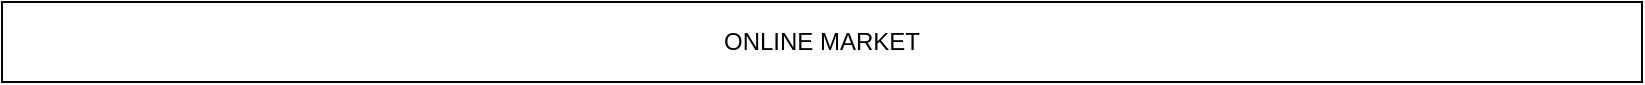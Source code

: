 <mxfile version="26.0.2" pages="2">
  <diagram name="chorshanba1" id="79mEakWZzlJT8l5r2_qh">
    <mxGraphModel dx="1195" dy="697" grid="1" gridSize="10" guides="1" tooltips="1" connect="1" arrows="1" fold="1" page="1" pageScale="1" pageWidth="827" pageHeight="1169" math="0" shadow="0">
      <root>
        <mxCell id="0" />
        <mxCell id="1" parent="0" />
        <mxCell id="GiRs8gjFRRvFK5nXhPz--6" value="ONLINE MARKET" style="rounded=0;whiteSpace=wrap;html=1;" vertex="1" parent="1">
          <mxGeometry x="130" y="40" width="820" height="40" as="geometry" />
        </mxCell>
      </root>
    </mxGraphModel>
  </diagram>
  <diagram id="ZDpwQTP1dV5P28_W4t8J" name="maktab">
    <mxGraphModel dx="1434" dy="786" grid="1" gridSize="10" guides="1" tooltips="1" connect="1" arrows="1" fold="1" page="1" pageScale="1" pageWidth="827" pageHeight="1169" math="0" shadow="0">
      <root>
        <mxCell id="0" />
        <mxCell id="1" parent="0" />
        <mxCell id="80wxlTaeE_0_gW5rTTLC-1" value="MAKTAB" style="rounded=0;whiteSpace=wrap;html=1;" vertex="1" parent="1">
          <mxGeometry x="114" y="20" width="600" height="60" as="geometry" />
        </mxCell>
      </root>
    </mxGraphModel>
  </diagram>
</mxfile>
